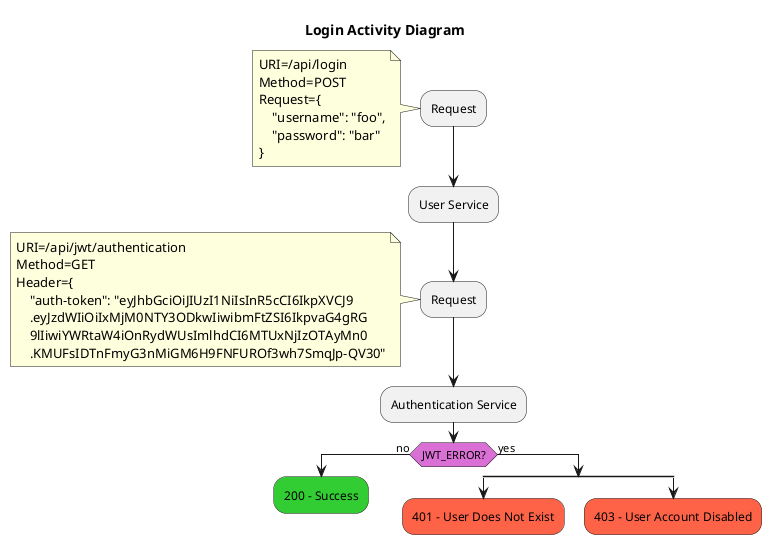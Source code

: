 @startuml
'https://plantuml.com/activity-diagram-beta

title Login Activity Diagram

:Request;
note
URI=/api/login
Method=POST
Request={
    "username": "foo",
    "password": "bar"
}
end note

:User Service;

:Request;
note
URI=/api/jwt/authentication
Method=GET
Header={
    "auth-token": "eyJhbGciOiJIUzI1NiIsInR5cCI6IkpXVCJ9
    .eyJzdWIiOiIxMjM0NTY3ODkwIiwibmFtZSI6IkpvaG4gRG
    9lIiwiYWRtaW4iOnRydWUsImlhdCI6MTUxNjIzOTAyMn0
    .KMUFsIDTnFmyG3nMiGM6H9FNFUROf3wh7SmqJp-QV30"
end note

:Authentication Service;

skinparam ActivityDiamondBackgroundColor orchid
if (JWT_ERROR?) then (no)
    #limegreen:200 - Success;
    kill;
else (yes)
    split
        #tomato:401 - User Does Not Exist;
        kill;
    split again;
        #tomato:403 - User Account Disabled;
        kill;
    end split
endif

@enduml

